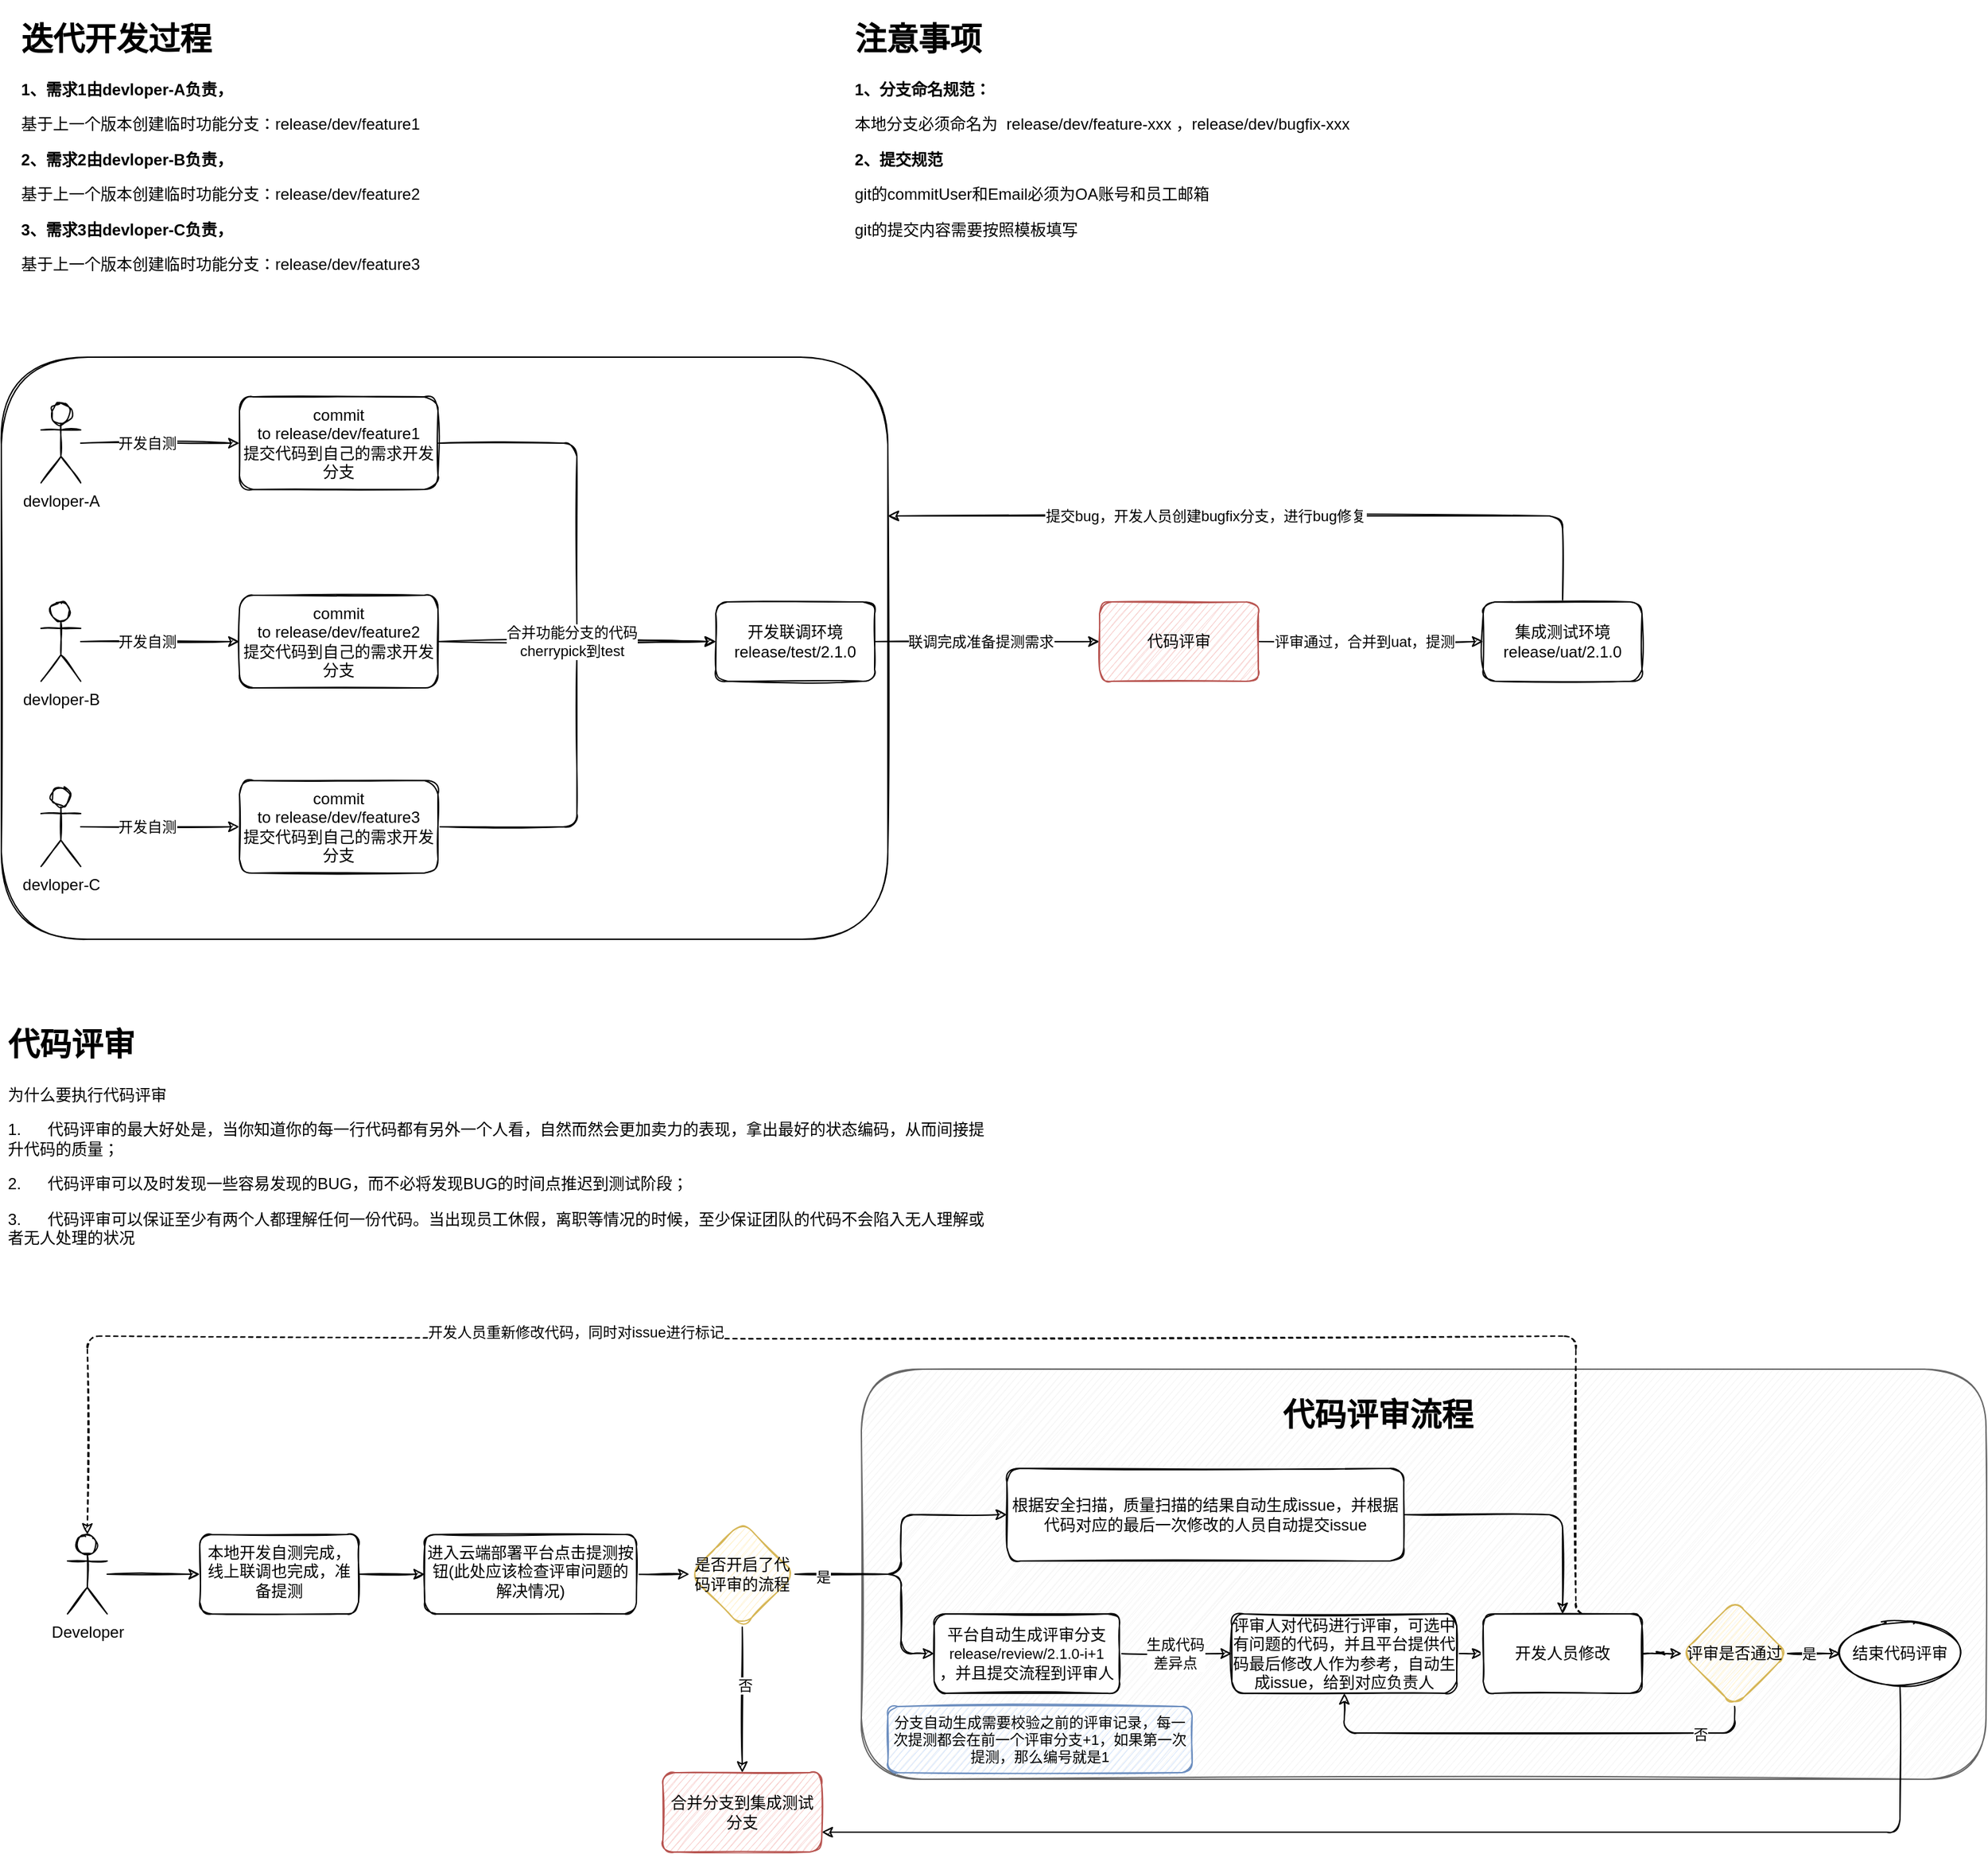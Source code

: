<mxfile version="20.3.0" type="github">
  <diagram id="R8IiflEz0d23TfFEJtmY" name="第 1 页">
    <mxGraphModel dx="2214" dy="1193" grid="1" gridSize="10" guides="1" tooltips="1" connect="1" arrows="1" fold="1" page="1" pageScale="1" pageWidth="827" pageHeight="1169" math="0" shadow="0">
      <root>
        <mxCell id="0" />
        <mxCell id="1" parent="0" />
        <mxCell id="WAr3PEvsFhnmKJyq8Ucf-60" value="" style="rounded=1;whiteSpace=wrap;html=1;fillColor=#f5f5f5;fontColor=#333333;strokeColor=#666666;sketch=1;" vertex="1" parent="1">
          <mxGeometry x="680" y="1465" width="850" height="310" as="geometry" />
        </mxCell>
        <mxCell id="WAr3PEvsFhnmKJyq8Ucf-42" value="" style="rounded=1;whiteSpace=wrap;html=1;sketch=1;" vertex="1" parent="1">
          <mxGeometry x="30" y="700" width="670" height="440" as="geometry" />
        </mxCell>
        <mxCell id="WAr3PEvsFhnmKJyq8Ucf-18" value="" style="edgeStyle=orthogonalEdgeStyle;rounded=1;orthogonalLoop=1;jettySize=auto;html=1;sketch=1;" edge="1" parent="1" source="WAr3PEvsFhnmKJyq8Ucf-9" target="WAr3PEvsFhnmKJyq8Ucf-17">
          <mxGeometry relative="1" as="geometry" />
        </mxCell>
        <mxCell id="WAr3PEvsFhnmKJyq8Ucf-23" value="开发自测" style="edgeLabel;html=1;align=center;verticalAlign=middle;resizable=0;points=[];sketch=1;rounded=1;" vertex="1" connectable="0" parent="WAr3PEvsFhnmKJyq8Ucf-18">
          <mxGeometry x="-0.289" y="1" relative="1" as="geometry">
            <mxPoint x="7" y="1" as="offset" />
          </mxGeometry>
        </mxCell>
        <mxCell id="WAr3PEvsFhnmKJyq8Ucf-9" value="devloper-A" style="shape=umlActor;verticalLabelPosition=bottom;verticalAlign=top;html=1;outlineConnect=0;sketch=1;rounded=1;" vertex="1" parent="1">
          <mxGeometry x="60" y="735" width="30" height="60" as="geometry" />
        </mxCell>
        <mxCell id="WAr3PEvsFhnmKJyq8Ucf-20" value="" style="edgeStyle=orthogonalEdgeStyle;rounded=1;orthogonalLoop=1;jettySize=auto;html=1;sketch=1;" edge="1" parent="1" source="WAr3PEvsFhnmKJyq8Ucf-10" target="WAr3PEvsFhnmKJyq8Ucf-19">
          <mxGeometry relative="1" as="geometry" />
        </mxCell>
        <mxCell id="WAr3PEvsFhnmKJyq8Ucf-24" value="开发自测" style="edgeLabel;html=1;align=center;verticalAlign=middle;resizable=0;points=[];sketch=1;rounded=1;" vertex="1" connectable="0" parent="WAr3PEvsFhnmKJyq8Ucf-20">
          <mxGeometry x="-0.623" relative="1" as="geometry">
            <mxPoint x="27" as="offset" />
          </mxGeometry>
        </mxCell>
        <mxCell id="WAr3PEvsFhnmKJyq8Ucf-10" value="devloper-B" style="shape=umlActor;verticalLabelPosition=bottom;verticalAlign=top;html=1;outlineConnect=0;sketch=1;rounded=1;" vertex="1" parent="1">
          <mxGeometry x="60" y="885" width="30" height="60" as="geometry" />
        </mxCell>
        <mxCell id="WAr3PEvsFhnmKJyq8Ucf-22" value="" style="edgeStyle=orthogonalEdgeStyle;rounded=1;orthogonalLoop=1;jettySize=auto;html=1;sketch=1;" edge="1" parent="1" source="WAr3PEvsFhnmKJyq8Ucf-11" target="WAr3PEvsFhnmKJyq8Ucf-21">
          <mxGeometry relative="1" as="geometry" />
        </mxCell>
        <mxCell id="WAr3PEvsFhnmKJyq8Ucf-25" value="开发自测" style="edgeLabel;html=1;align=center;verticalAlign=middle;resizable=0;points=[];sketch=1;rounded=1;" vertex="1" connectable="0" parent="WAr3PEvsFhnmKJyq8Ucf-22">
          <mxGeometry x="-0.632" y="2" relative="1" as="geometry">
            <mxPoint x="28" y="2" as="offset" />
          </mxGeometry>
        </mxCell>
        <mxCell id="WAr3PEvsFhnmKJyq8Ucf-11" value="devloper-C" style="shape=umlActor;verticalLabelPosition=bottom;verticalAlign=top;html=1;outlineConnect=0;sketch=1;rounded=1;" vertex="1" parent="1">
          <mxGeometry x="60" y="1025" width="30" height="60" as="geometry" />
        </mxCell>
        <mxCell id="WAr3PEvsFhnmKJyq8Ucf-12" value="&lt;h1&gt;迭代开发过程&lt;/h1&gt;&lt;p&gt;&lt;b&gt;1、需求1由devloper-A负责，&lt;/b&gt;&lt;/p&gt;&lt;p&gt;基于上一个版本创建临时功能分支：release/dev/feature1&lt;/p&gt;&lt;p&gt;&lt;b&gt;2、需求2由devloper-B负责，&lt;/b&gt;&lt;/p&gt;基于上一个版本创建临时功能分支：release/dev/feature2&lt;p&gt;&lt;b&gt;3、需求3由devloper-C负责，&lt;/b&gt;&lt;/p&gt;基于上一个版本创建临时功能分支：release/dev/feature3" style="text;html=1;strokeColor=none;fillColor=none;spacing=5;spacingTop=-20;whiteSpace=wrap;overflow=hidden;rounded=1;sketch=1;" vertex="1" parent="1">
          <mxGeometry x="40" y="440" width="550" height="200" as="geometry" />
        </mxCell>
        <mxCell id="WAr3PEvsFhnmKJyq8Ucf-27" style="edgeStyle=orthogonalEdgeStyle;rounded=1;orthogonalLoop=1;jettySize=auto;html=1;exitX=1;exitY=0.5;exitDx=0;exitDy=0;entryX=0;entryY=0.5;entryDx=0;entryDy=0;sketch=1;" edge="1" parent="1" source="WAr3PEvsFhnmKJyq8Ucf-17" target="WAr3PEvsFhnmKJyq8Ucf-26">
          <mxGeometry relative="1" as="geometry" />
        </mxCell>
        <mxCell id="WAr3PEvsFhnmKJyq8Ucf-17" value="commit to&amp;nbsp;&lt;span style=&quot;text-align: left;&quot;&gt;release/dev/feature1&lt;/span&gt;&lt;br&gt;提交代码到自己的需求开发分支" style="whiteSpace=wrap;html=1;verticalAlign=top;sketch=1;rounded=1;" vertex="1" parent="1">
          <mxGeometry x="210" y="730" width="150" height="70" as="geometry" />
        </mxCell>
        <mxCell id="WAr3PEvsFhnmKJyq8Ucf-29" style="edgeStyle=orthogonalEdgeStyle;rounded=1;orthogonalLoop=1;jettySize=auto;html=1;exitX=1;exitY=0.5;exitDx=0;exitDy=0;entryX=0;entryY=0.5;entryDx=0;entryDy=0;sketch=1;" edge="1" parent="1" source="WAr3PEvsFhnmKJyq8Ucf-21" target="WAr3PEvsFhnmKJyq8Ucf-26">
          <mxGeometry relative="1" as="geometry" />
        </mxCell>
        <mxCell id="WAr3PEvsFhnmKJyq8Ucf-30" style="edgeStyle=orthogonalEdgeStyle;rounded=1;orthogonalLoop=1;jettySize=auto;html=1;exitX=1;exitY=0.5;exitDx=0;exitDy=0;entryX=0;entryY=0.5;entryDx=0;entryDy=0;sketch=1;" edge="1" parent="1" source="WAr3PEvsFhnmKJyq8Ucf-19" target="WAr3PEvsFhnmKJyq8Ucf-26">
          <mxGeometry relative="1" as="geometry" />
        </mxCell>
        <mxCell id="WAr3PEvsFhnmKJyq8Ucf-32" value="合并功能分支的代码&lt;br&gt;cherrypick到test" style="edgeLabel;html=1;align=center;verticalAlign=middle;resizable=0;points=[];sketch=1;rounded=1;" vertex="1" connectable="0" parent="WAr3PEvsFhnmKJyq8Ucf-30">
          <mxGeometry x="-0.244" y="2" relative="1" as="geometry">
            <mxPoint x="21" y="2" as="offset" />
          </mxGeometry>
        </mxCell>
        <mxCell id="WAr3PEvsFhnmKJyq8Ucf-19" value="commit to&amp;nbsp;&lt;span style=&quot;text-align: left;&quot;&gt;release/dev/feature2&lt;/span&gt;&lt;br&gt;提交代码到自己的需求开发分支" style="whiteSpace=wrap;html=1;verticalAlign=top;sketch=1;rounded=1;" vertex="1" parent="1">
          <mxGeometry x="210" y="880" width="150" height="70" as="geometry" />
        </mxCell>
        <mxCell id="WAr3PEvsFhnmKJyq8Ucf-21" value="commit to&amp;nbsp;&lt;span style=&quot;text-align: left;&quot;&gt;release/dev/feature3&lt;/span&gt;&lt;br&gt;提交代码到自己的需求开发分支" style="whiteSpace=wrap;html=1;verticalAlign=top;sketch=1;rounded=1;" vertex="1" parent="1">
          <mxGeometry x="210" y="1020" width="150" height="70" as="geometry" />
        </mxCell>
        <mxCell id="WAr3PEvsFhnmKJyq8Ucf-34" value="" style="edgeStyle=orthogonalEdgeStyle;rounded=1;orthogonalLoop=1;jettySize=auto;html=1;sketch=1;" edge="1" parent="1" source="WAr3PEvsFhnmKJyq8Ucf-26" target="WAr3PEvsFhnmKJyq8Ucf-33">
          <mxGeometry relative="1" as="geometry" />
        </mxCell>
        <mxCell id="WAr3PEvsFhnmKJyq8Ucf-35" value="联调完成准备提测需求" style="edgeLabel;html=1;align=center;verticalAlign=middle;resizable=0;points=[];sketch=1;rounded=1;" vertex="1" connectable="0" parent="WAr3PEvsFhnmKJyq8Ucf-34">
          <mxGeometry x="-0.264" relative="1" as="geometry">
            <mxPoint x="17" as="offset" />
          </mxGeometry>
        </mxCell>
        <mxCell id="WAr3PEvsFhnmKJyq8Ucf-26" value="开发联调环境&lt;br&gt;release/test/2.1.0" style="rounded=1;whiteSpace=wrap;html=1;sketch=1;" vertex="1" parent="1">
          <mxGeometry x="570" y="885" width="120" height="60" as="geometry" />
        </mxCell>
        <mxCell id="WAr3PEvsFhnmKJyq8Ucf-37" value="" style="edgeStyle=orthogonalEdgeStyle;rounded=1;orthogonalLoop=1;jettySize=auto;html=1;sketch=1;" edge="1" parent="1" source="WAr3PEvsFhnmKJyq8Ucf-33" target="WAr3PEvsFhnmKJyq8Ucf-36">
          <mxGeometry relative="1" as="geometry" />
        </mxCell>
        <mxCell id="WAr3PEvsFhnmKJyq8Ucf-38" value="评审通过，合并到uat，提测" style="edgeLabel;html=1;align=center;verticalAlign=middle;resizable=0;points=[];sketch=1;rounded=1;" vertex="1" connectable="0" parent="WAr3PEvsFhnmKJyq8Ucf-37">
          <mxGeometry x="-0.189" y="1" relative="1" as="geometry">
            <mxPoint x="11" y="1" as="offset" />
          </mxGeometry>
        </mxCell>
        <mxCell id="WAr3PEvsFhnmKJyq8Ucf-33" value="代码评审" style="rounded=1;whiteSpace=wrap;html=1;fillColor=#f8cecc;strokeColor=#b85450;sketch=1;" vertex="1" parent="1">
          <mxGeometry x="860" y="885" width="120" height="60" as="geometry" />
        </mxCell>
        <mxCell id="WAr3PEvsFhnmKJyq8Ucf-43" style="edgeStyle=orthogonalEdgeStyle;rounded=1;orthogonalLoop=1;jettySize=auto;html=1;exitX=0.5;exitY=0;exitDx=0;exitDy=0;sketch=1;" edge="1" parent="1" source="WAr3PEvsFhnmKJyq8Ucf-36">
          <mxGeometry relative="1" as="geometry">
            <mxPoint x="700" y="820" as="targetPoint" />
            <Array as="points">
              <mxPoint x="1210" y="820" />
            </Array>
          </mxGeometry>
        </mxCell>
        <mxCell id="WAr3PEvsFhnmKJyq8Ucf-44" value="提交bug，开发人员创建bugfix分支，进行bug修复" style="edgeLabel;html=1;align=center;verticalAlign=middle;resizable=0;points=[];sketch=1;rounded=1;" vertex="1" connectable="0" parent="WAr3PEvsFhnmKJyq8Ucf-43">
          <mxGeometry x="0.378" relative="1" as="geometry">
            <mxPoint x="61" as="offset" />
          </mxGeometry>
        </mxCell>
        <mxCell id="WAr3PEvsFhnmKJyq8Ucf-36" value="集成测试环境&lt;br&gt;release/uat/2.1.0" style="rounded=1;whiteSpace=wrap;html=1;sketch=1;" vertex="1" parent="1">
          <mxGeometry x="1150" y="885" width="120" height="60" as="geometry" />
        </mxCell>
        <mxCell id="WAr3PEvsFhnmKJyq8Ucf-39" value="&lt;h1&gt;代码评审&lt;/h1&gt;&lt;p&gt;为什么要执行代码评审&lt;/p&gt;&lt;p&gt;1.&amp;nbsp; &amp;nbsp; &amp;nbsp; 代码评审的最大好处是，当你知道你的每一行代码都有另外一个人看，自然而然会更加卖力的表现，拿出最好的状态编码，从而间接提升代码的质量；&lt;/p&gt;&lt;p&gt;2.&amp;nbsp; &amp;nbsp; &amp;nbsp; 代码评审可以及时发现一些容易发现的BUG，而不必将发现BUG的时间点推迟到测试阶段；&lt;/p&gt;&lt;p&gt;3.&amp;nbsp; &amp;nbsp; &amp;nbsp; 代码评审可以保证至少有两个人都理解任何一份代码。当出现员工休假，离职等情况的时候，至少保证团队的代码不会陷入无人理解或者无人处理的状况&lt;/p&gt;&lt;p&gt;&lt;br&gt;&lt;/p&gt;" style="text;html=1;strokeColor=none;fillColor=none;spacing=5;spacingTop=-20;whiteSpace=wrap;overflow=hidden;rounded=1;sketch=1;" vertex="1" parent="1">
          <mxGeometry x="30" y="1200" width="750" height="200" as="geometry" />
        </mxCell>
        <mxCell id="WAr3PEvsFhnmKJyq8Ucf-40" value="&lt;h1&gt;注意事项&lt;/h1&gt;&lt;p&gt;&lt;b&gt;1、分支命名规范：&lt;/b&gt;&lt;/p&gt;&lt;p&gt;本地分支必须命名为&amp;nbsp; release/dev/feature-xxx ，release/dev/bugfix-xxx&lt;/p&gt;&lt;p&gt;&lt;b&gt;2、提交规范&lt;/b&gt;&lt;/p&gt;&lt;p&gt;git的commitUser和Email必须为OA账号和员工邮箱&lt;br&gt;&lt;/p&gt;&lt;p&gt;git的提交内容需要按照模板填写&lt;/p&gt;" style="text;html=1;strokeColor=none;fillColor=none;spacing=5;spacingTop=-20;whiteSpace=wrap;overflow=hidden;rounded=1;sketch=1;" vertex="1" parent="1">
          <mxGeometry x="670" y="440" width="450" height="180" as="geometry" />
        </mxCell>
        <mxCell id="WAr3PEvsFhnmKJyq8Ucf-47" value="" style="edgeStyle=orthogonalEdgeStyle;rounded=1;orthogonalLoop=1;jettySize=auto;html=1;sketch=1;" edge="1" parent="1" source="WAr3PEvsFhnmKJyq8Ucf-45" target="WAr3PEvsFhnmKJyq8Ucf-46">
          <mxGeometry relative="1" as="geometry" />
        </mxCell>
        <mxCell id="WAr3PEvsFhnmKJyq8Ucf-45" value="Developer" style="shape=umlActor;verticalLabelPosition=bottom;verticalAlign=top;html=1;outlineConnect=0;sketch=1;rounded=1;" vertex="1" parent="1">
          <mxGeometry x="80" y="1590" width="30" height="60" as="geometry" />
        </mxCell>
        <mxCell id="WAr3PEvsFhnmKJyq8Ucf-49" value="" style="edgeStyle=orthogonalEdgeStyle;rounded=1;orthogonalLoop=1;jettySize=auto;html=1;sketch=1;" edge="1" parent="1" source="WAr3PEvsFhnmKJyq8Ucf-46" target="WAr3PEvsFhnmKJyq8Ucf-48">
          <mxGeometry relative="1" as="geometry" />
        </mxCell>
        <mxCell id="WAr3PEvsFhnmKJyq8Ucf-46" value="本地开发自测完成，线上联调也完成，准备提测" style="whiteSpace=wrap;html=1;verticalAlign=top;sketch=1;rounded=1;" vertex="1" parent="1">
          <mxGeometry x="180" y="1590" width="120" height="60" as="geometry" />
        </mxCell>
        <mxCell id="WAr3PEvsFhnmKJyq8Ucf-51" value="" style="edgeStyle=orthogonalEdgeStyle;rounded=1;orthogonalLoop=1;jettySize=auto;html=1;sketch=1;" edge="1" parent="1" source="WAr3PEvsFhnmKJyq8Ucf-48" target="WAr3PEvsFhnmKJyq8Ucf-50">
          <mxGeometry relative="1" as="geometry" />
        </mxCell>
        <mxCell id="WAr3PEvsFhnmKJyq8Ucf-48" value="进入云端部署平台点击提测按钮(此处应该检查评审问题的解决情况)" style="whiteSpace=wrap;html=1;verticalAlign=top;sketch=1;rounded=1;" vertex="1" parent="1">
          <mxGeometry x="350" y="1590" width="160" height="60" as="geometry" />
        </mxCell>
        <mxCell id="WAr3PEvsFhnmKJyq8Ucf-53" value="" style="edgeStyle=orthogonalEdgeStyle;rounded=1;orthogonalLoop=1;jettySize=auto;html=1;sketch=1;" edge="1" parent="1" source="WAr3PEvsFhnmKJyq8Ucf-50" target="WAr3PEvsFhnmKJyq8Ucf-52">
          <mxGeometry relative="1" as="geometry">
            <Array as="points">
              <mxPoint x="710" y="1620" />
              <mxPoint x="710" y="1680" />
            </Array>
          </mxGeometry>
        </mxCell>
        <mxCell id="WAr3PEvsFhnmKJyq8Ucf-58" value="" style="edgeStyle=orthogonalEdgeStyle;rounded=1;orthogonalLoop=1;jettySize=auto;html=1;sketch=1;" edge="1" parent="1" source="WAr3PEvsFhnmKJyq8Ucf-50" target="WAr3PEvsFhnmKJyq8Ucf-57">
          <mxGeometry relative="1" as="geometry">
            <Array as="points">
              <mxPoint x="710" y="1620" />
              <mxPoint x="710" y="1575" />
            </Array>
          </mxGeometry>
        </mxCell>
        <mxCell id="WAr3PEvsFhnmKJyq8Ucf-76" value="是" style="edgeLabel;html=1;align=center;verticalAlign=middle;resizable=0;points=[];sketch=1;rounded=1;" vertex="1" connectable="0" parent="WAr3PEvsFhnmKJyq8Ucf-58">
          <mxGeometry x="-0.801" y="-2" relative="1" as="geometry">
            <mxPoint as="offset" />
          </mxGeometry>
        </mxCell>
        <mxCell id="WAr3PEvsFhnmKJyq8Ucf-74" value="" style="edgeStyle=orthogonalEdgeStyle;rounded=1;orthogonalLoop=1;jettySize=auto;html=1;sketch=1;" edge="1" parent="1" source="WAr3PEvsFhnmKJyq8Ucf-50" target="WAr3PEvsFhnmKJyq8Ucf-73">
          <mxGeometry relative="1" as="geometry" />
        </mxCell>
        <mxCell id="WAr3PEvsFhnmKJyq8Ucf-75" value="否" style="edgeLabel;html=1;align=center;verticalAlign=middle;resizable=0;points=[];sketch=1;rounded=1;" vertex="1" connectable="0" parent="WAr3PEvsFhnmKJyq8Ucf-74">
          <mxGeometry x="-0.2" y="2" relative="1" as="geometry">
            <mxPoint as="offset" />
          </mxGeometry>
        </mxCell>
        <mxCell id="WAr3PEvsFhnmKJyq8Ucf-50" value="是否开启了代码评审的流程" style="rhombus;whiteSpace=wrap;html=1;verticalAlign=middle;fillColor=#fff2cc;strokeColor=#d6b656;sketch=1;rounded=1;" vertex="1" parent="1">
          <mxGeometry x="550" y="1580" width="80" height="80" as="geometry" />
        </mxCell>
        <mxCell id="WAr3PEvsFhnmKJyq8Ucf-55" value="" style="edgeStyle=orthogonalEdgeStyle;rounded=1;orthogonalLoop=1;jettySize=auto;html=1;sketch=1;" edge="1" parent="1" source="WAr3PEvsFhnmKJyq8Ucf-52" target="WAr3PEvsFhnmKJyq8Ucf-54">
          <mxGeometry relative="1" as="geometry" />
        </mxCell>
        <mxCell id="WAr3PEvsFhnmKJyq8Ucf-84" value="生成代码&lt;br&gt;差异点" style="edgeLabel;html=1;align=center;verticalAlign=middle;resizable=0;points=[];fontSize=11;sketch=1;rounded=1;" vertex="1" connectable="0" parent="WAr3PEvsFhnmKJyq8Ucf-55">
          <mxGeometry x="-0.268" y="-1" relative="1" as="geometry">
            <mxPoint x="11" y="-1" as="offset" />
          </mxGeometry>
        </mxCell>
        <mxCell id="WAr3PEvsFhnmKJyq8Ucf-52" value="平台自动生成评审分支&lt;span style=&quot;font-size: 11px; background-color: rgb(255, 255, 255);&quot;&gt;release/review/2.1.0-i+1&lt;/span&gt;&lt;br&gt;，并且提交流程到评审人" style="whiteSpace=wrap;html=1;sketch=1;rounded=1;" vertex="1" parent="1">
          <mxGeometry x="735" y="1650" width="140" height="60" as="geometry" />
        </mxCell>
        <mxCell id="WAr3PEvsFhnmKJyq8Ucf-66" style="edgeStyle=orthogonalEdgeStyle;rounded=1;orthogonalLoop=1;jettySize=auto;html=1;exitX=1;exitY=0.5;exitDx=0;exitDy=0;entryX=0;entryY=0.5;entryDx=0;entryDy=0;sketch=1;" edge="1" parent="1" source="WAr3PEvsFhnmKJyq8Ucf-54" target="WAr3PEvsFhnmKJyq8Ucf-59">
          <mxGeometry relative="1" as="geometry" />
        </mxCell>
        <mxCell id="WAr3PEvsFhnmKJyq8Ucf-54" value="评审人对代码进行评审，可选中有问题的代码，并且平台提供代码最后修改人作为参考，自动生成issue，给到对应负责人" style="whiteSpace=wrap;html=1;sketch=1;rounded=1;" vertex="1" parent="1">
          <mxGeometry x="960" y="1650" width="170" height="60" as="geometry" />
        </mxCell>
        <mxCell id="WAr3PEvsFhnmKJyq8Ucf-68" style="edgeStyle=orthogonalEdgeStyle;rounded=1;orthogonalLoop=1;jettySize=auto;html=1;exitX=1;exitY=0.5;exitDx=0;exitDy=0;entryX=0.5;entryY=0;entryDx=0;entryDy=0;sketch=1;" edge="1" parent="1" source="WAr3PEvsFhnmKJyq8Ucf-57" target="WAr3PEvsFhnmKJyq8Ucf-59">
          <mxGeometry relative="1" as="geometry" />
        </mxCell>
        <mxCell id="WAr3PEvsFhnmKJyq8Ucf-57" value="根据安全扫描，质量扫描的结果自动生成issue，并根据代码对应的最后一次修改的人员自动提交issue" style="whiteSpace=wrap;html=1;sketch=1;rounded=1;" vertex="1" parent="1">
          <mxGeometry x="790" y="1540" width="300" height="70" as="geometry" />
        </mxCell>
        <mxCell id="WAr3PEvsFhnmKJyq8Ucf-64" value="" style="edgeStyle=orthogonalEdgeStyle;rounded=1;orthogonalLoop=1;jettySize=auto;html=1;sketch=1;" edge="1" parent="1" source="WAr3PEvsFhnmKJyq8Ucf-59" target="WAr3PEvsFhnmKJyq8Ucf-63">
          <mxGeometry relative="1" as="geometry" />
        </mxCell>
        <mxCell id="WAr3PEvsFhnmKJyq8Ucf-79" style="edgeStyle=orthogonalEdgeStyle;rounded=1;orthogonalLoop=1;jettySize=auto;html=1;exitX=0.75;exitY=0;exitDx=0;exitDy=0;entryX=0.5;entryY=0;entryDx=0;entryDy=0;entryPerimeter=0;dashed=1;sketch=1;" edge="1" parent="1" source="WAr3PEvsFhnmKJyq8Ucf-59" target="WAr3PEvsFhnmKJyq8Ucf-45">
          <mxGeometry relative="1" as="geometry">
            <Array as="points">
              <mxPoint x="1220" y="1440" />
              <mxPoint x="95" y="1440" />
            </Array>
          </mxGeometry>
        </mxCell>
        <mxCell id="WAr3PEvsFhnmKJyq8Ucf-80" value="开发人员重新修改代码，同时对issue进行标记" style="edgeLabel;html=1;align=center;verticalAlign=middle;resizable=0;points=[];sketch=1;rounded=1;" vertex="1" connectable="0" parent="WAr3PEvsFhnmKJyq8Ucf-79">
          <mxGeometry x="0.311" y="-3" relative="1" as="geometry">
            <mxPoint as="offset" />
          </mxGeometry>
        </mxCell>
        <mxCell id="WAr3PEvsFhnmKJyq8Ucf-59" value="开发人员修改" style="rounded=1;whiteSpace=wrap;html=1;sketch=1;" vertex="1" parent="1">
          <mxGeometry x="1150" y="1650" width="120" height="60" as="geometry" />
        </mxCell>
        <mxCell id="WAr3PEvsFhnmKJyq8Ucf-61" value="代码评审流程" style="text;strokeColor=none;fillColor=none;html=1;fontSize=24;fontStyle=1;verticalAlign=middle;align=center;sketch=1;rounded=1;" vertex="1" parent="1">
          <mxGeometry x="1020" y="1480" width="100" height="40" as="geometry" />
        </mxCell>
        <mxCell id="WAr3PEvsFhnmKJyq8Ucf-67" style="edgeStyle=orthogonalEdgeStyle;rounded=1;orthogonalLoop=1;jettySize=auto;html=1;exitX=0.5;exitY=1;exitDx=0;exitDy=0;entryX=0.5;entryY=1;entryDx=0;entryDy=0;sketch=1;" edge="1" parent="1" source="WAr3PEvsFhnmKJyq8Ucf-63" target="WAr3PEvsFhnmKJyq8Ucf-54">
          <mxGeometry relative="1" as="geometry" />
        </mxCell>
        <mxCell id="WAr3PEvsFhnmKJyq8Ucf-72" value="否" style="edgeLabel;html=1;align=center;verticalAlign=middle;resizable=0;points=[];sketch=1;rounded=1;" vertex="1" connectable="0" parent="WAr3PEvsFhnmKJyq8Ucf-67">
          <mxGeometry x="-0.293" y="1" relative="1" as="geometry">
            <mxPoint x="76" as="offset" />
          </mxGeometry>
        </mxCell>
        <mxCell id="WAr3PEvsFhnmKJyq8Ucf-70" value="" style="edgeStyle=orthogonalEdgeStyle;rounded=1;orthogonalLoop=1;jettySize=auto;html=1;sketch=1;" edge="1" parent="1" source="WAr3PEvsFhnmKJyq8Ucf-63" target="WAr3PEvsFhnmKJyq8Ucf-69">
          <mxGeometry relative="1" as="geometry" />
        </mxCell>
        <mxCell id="WAr3PEvsFhnmKJyq8Ucf-71" value="是" style="edgeLabel;html=1;align=center;verticalAlign=middle;resizable=0;points=[];sketch=1;rounded=1;" vertex="1" connectable="0" parent="WAr3PEvsFhnmKJyq8Ucf-70">
          <mxGeometry x="-0.219" relative="1" as="geometry">
            <mxPoint as="offset" />
          </mxGeometry>
        </mxCell>
        <mxCell id="WAr3PEvsFhnmKJyq8Ucf-63" value="评审是否通过" style="rhombus;whiteSpace=wrap;html=1;rounded=1;fillColor=#fff2cc;strokeColor=#d6b656;sketch=1;" vertex="1" parent="1">
          <mxGeometry x="1300" y="1640" width="80" height="80" as="geometry" />
        </mxCell>
        <mxCell id="WAr3PEvsFhnmKJyq8Ucf-77" style="edgeStyle=orthogonalEdgeStyle;rounded=1;orthogonalLoop=1;jettySize=auto;html=1;exitX=0.5;exitY=1;exitDx=0;exitDy=0;entryX=1;entryY=0.75;entryDx=0;entryDy=0;sketch=1;" edge="1" parent="1" source="WAr3PEvsFhnmKJyq8Ucf-69" target="WAr3PEvsFhnmKJyq8Ucf-73">
          <mxGeometry relative="1" as="geometry" />
        </mxCell>
        <mxCell id="WAr3PEvsFhnmKJyq8Ucf-69" value="结束代码评审" style="ellipse;whiteSpace=wrap;html=1;rounded=1;sketch=1;" vertex="1" parent="1">
          <mxGeometry x="1420" y="1655" width="90" height="50" as="geometry" />
        </mxCell>
        <mxCell id="WAr3PEvsFhnmKJyq8Ucf-73" value="合并分支到集成测试分支" style="whiteSpace=wrap;html=1;fillColor=#f8cecc;strokeColor=#b85450;sketch=1;rounded=1;" vertex="1" parent="1">
          <mxGeometry x="530" y="1770" width="120" height="60" as="geometry" />
        </mxCell>
        <mxCell id="WAr3PEvsFhnmKJyq8Ucf-83" value="&lt;font style=&quot;font-size: 11px;&quot;&gt;分支自动生成需要校验之前的评审记录，每一次提测都会在前一个评审分支+1，如果第一次提测，那么编号就是1&lt;/font&gt;" style="text;html=1;strokeColor=#6c8ebf;fillColor=#dae8fc;align=center;verticalAlign=middle;whiteSpace=wrap;rounded=1;fontSize=10;sketch=1;" vertex="1" parent="1">
          <mxGeometry x="700" y="1720" width="230" height="50" as="geometry" />
        </mxCell>
      </root>
    </mxGraphModel>
  </diagram>
</mxfile>
